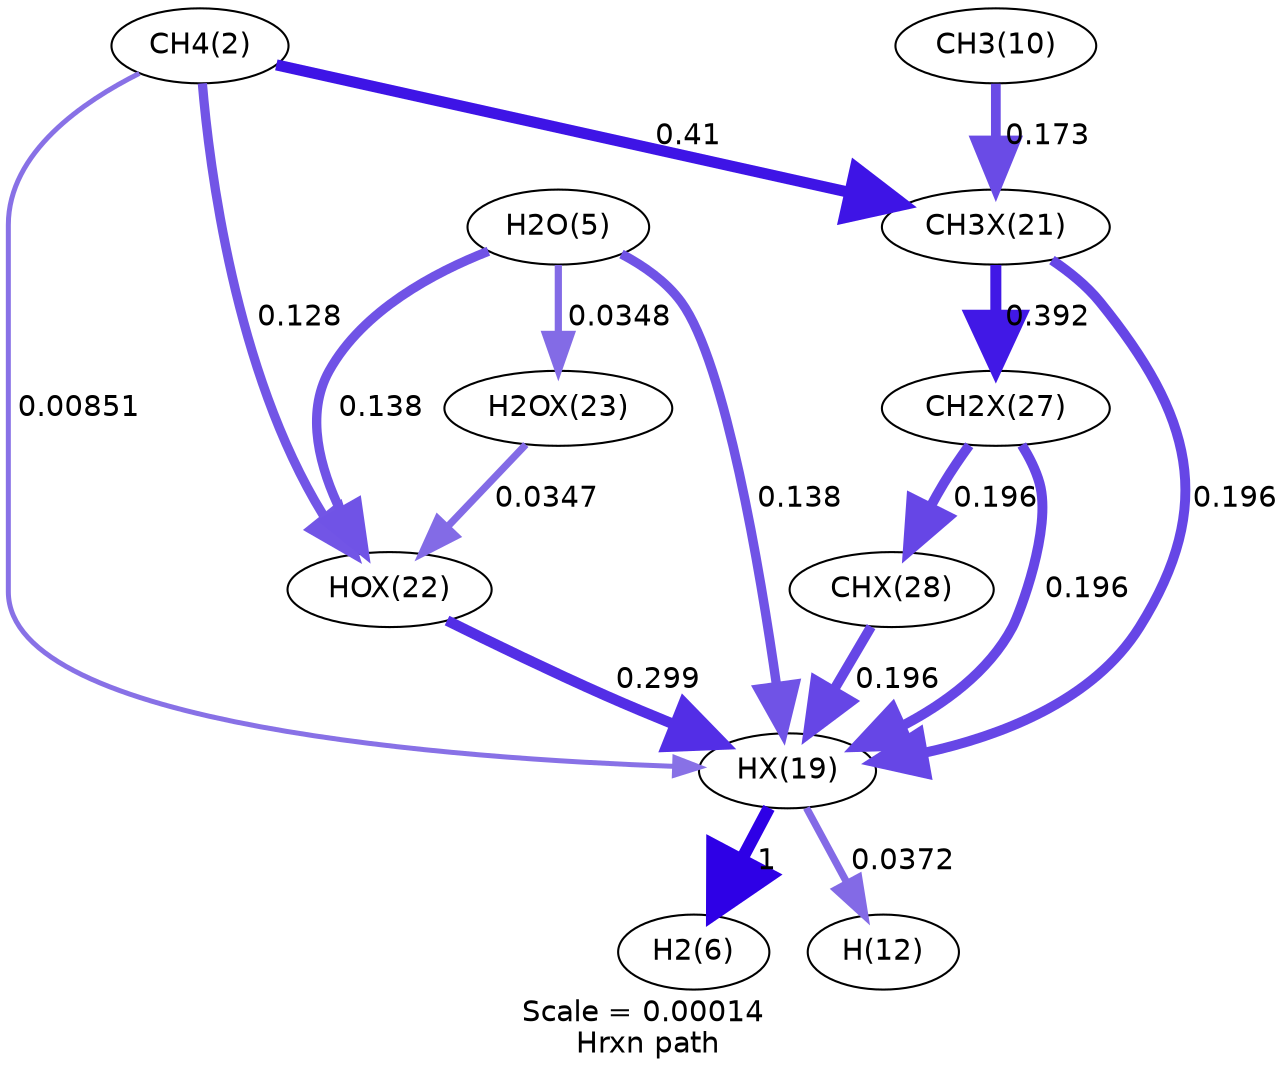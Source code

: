 digraph reaction_paths {
center=1;
s3 -> s28[fontname="Helvetica", penwidth=2.4, arrowsize=1.2, color="0.7, 0.509, 0.9"
, label=" 0.00851"];
s3 -> s31[fontname="Helvetica", penwidth=4.45, arrowsize=2.22, color="0.7, 0.628, 0.9"
, label=" 0.128"];
s3 -> s30[fontname="Helvetica", penwidth=5.33, arrowsize=2.66, color="0.7, 0.91, 0.9"
, label=" 0.41"];
s28 -> s7[fontname="Helvetica", penwidth=6, arrowsize=3, color="0.7, 1.5, 0.9"
, label=" 1"];
s28 -> s13[fontname="Helvetica", penwidth=3.51, arrowsize=1.76, color="0.7, 0.537, 0.9"
, label=" 0.0372"];
s31 -> s28[fontname="Helvetica", penwidth=5.09, arrowsize=2.54, color="0.7, 0.799, 0.9"
, label=" 0.299"];
s6 -> s28[fontname="Helvetica", penwidth=4.5, arrowsize=2.25, color="0.7, 0.638, 0.9"
, label=" 0.138"];
s30 -> s28[fontname="Helvetica", penwidth=4.77, arrowsize=2.39, color="0.7, 0.696, 0.9"
, label=" 0.196"];
s36 -> s28[fontname="Helvetica", penwidth=4.77, arrowsize=2.39, color="0.7, 0.696, 0.9"
, label=" 0.196"];
s37 -> s28[fontname="Helvetica", penwidth=4.77, arrowsize=2.39, color="0.7, 0.696, 0.9"
, label=" 0.196"];
s6 -> s31[fontname="Helvetica", penwidth=4.5, arrowsize=2.25, color="0.7, 0.638, 0.9"
, label=" 0.138"];
s32 -> s31[fontname="Helvetica", penwidth=3.46, arrowsize=1.73, color="0.7, 0.535, 0.9"
, label=" 0.0347"];
s6 -> s32[fontname="Helvetica", penwidth=3.46, arrowsize=1.73, color="0.7, 0.535, 0.9"
, label=" 0.0348"];
s11 -> s30[fontname="Helvetica", penwidth=4.68, arrowsize=2.34, color="0.7, 0.673, 0.9"
, label=" 0.173"];
s30 -> s36[fontname="Helvetica", penwidth=5.29, arrowsize=2.65, color="0.7, 0.892, 0.9"
, label=" 0.392"];
s36 -> s37[fontname="Helvetica", penwidth=4.77, arrowsize=2.39, color="0.7, 0.696, 0.9"
, label=" 0.196"];
s3 [ fontname="Helvetica", label="CH4(2)"];
s6 [ fontname="Helvetica", label="H2O(5)"];
s7 [ fontname="Helvetica", label="H2(6)"];
s11 [ fontname="Helvetica", label="CH3(10)"];
s13 [ fontname="Helvetica", label="H(12)"];
s28 [ fontname="Helvetica", label="HX(19)"];
s30 [ fontname="Helvetica", label="CH3X(21)"];
s31 [ fontname="Helvetica", label="HOX(22)"];
s32 [ fontname="Helvetica", label="H2OX(23)"];
s36 [ fontname="Helvetica", label="CH2X(27)"];
s37 [ fontname="Helvetica", label="CHX(28)"];
 label = "Scale = 0.00014\l Hrxn path";
 fontname = "Helvetica";
}
